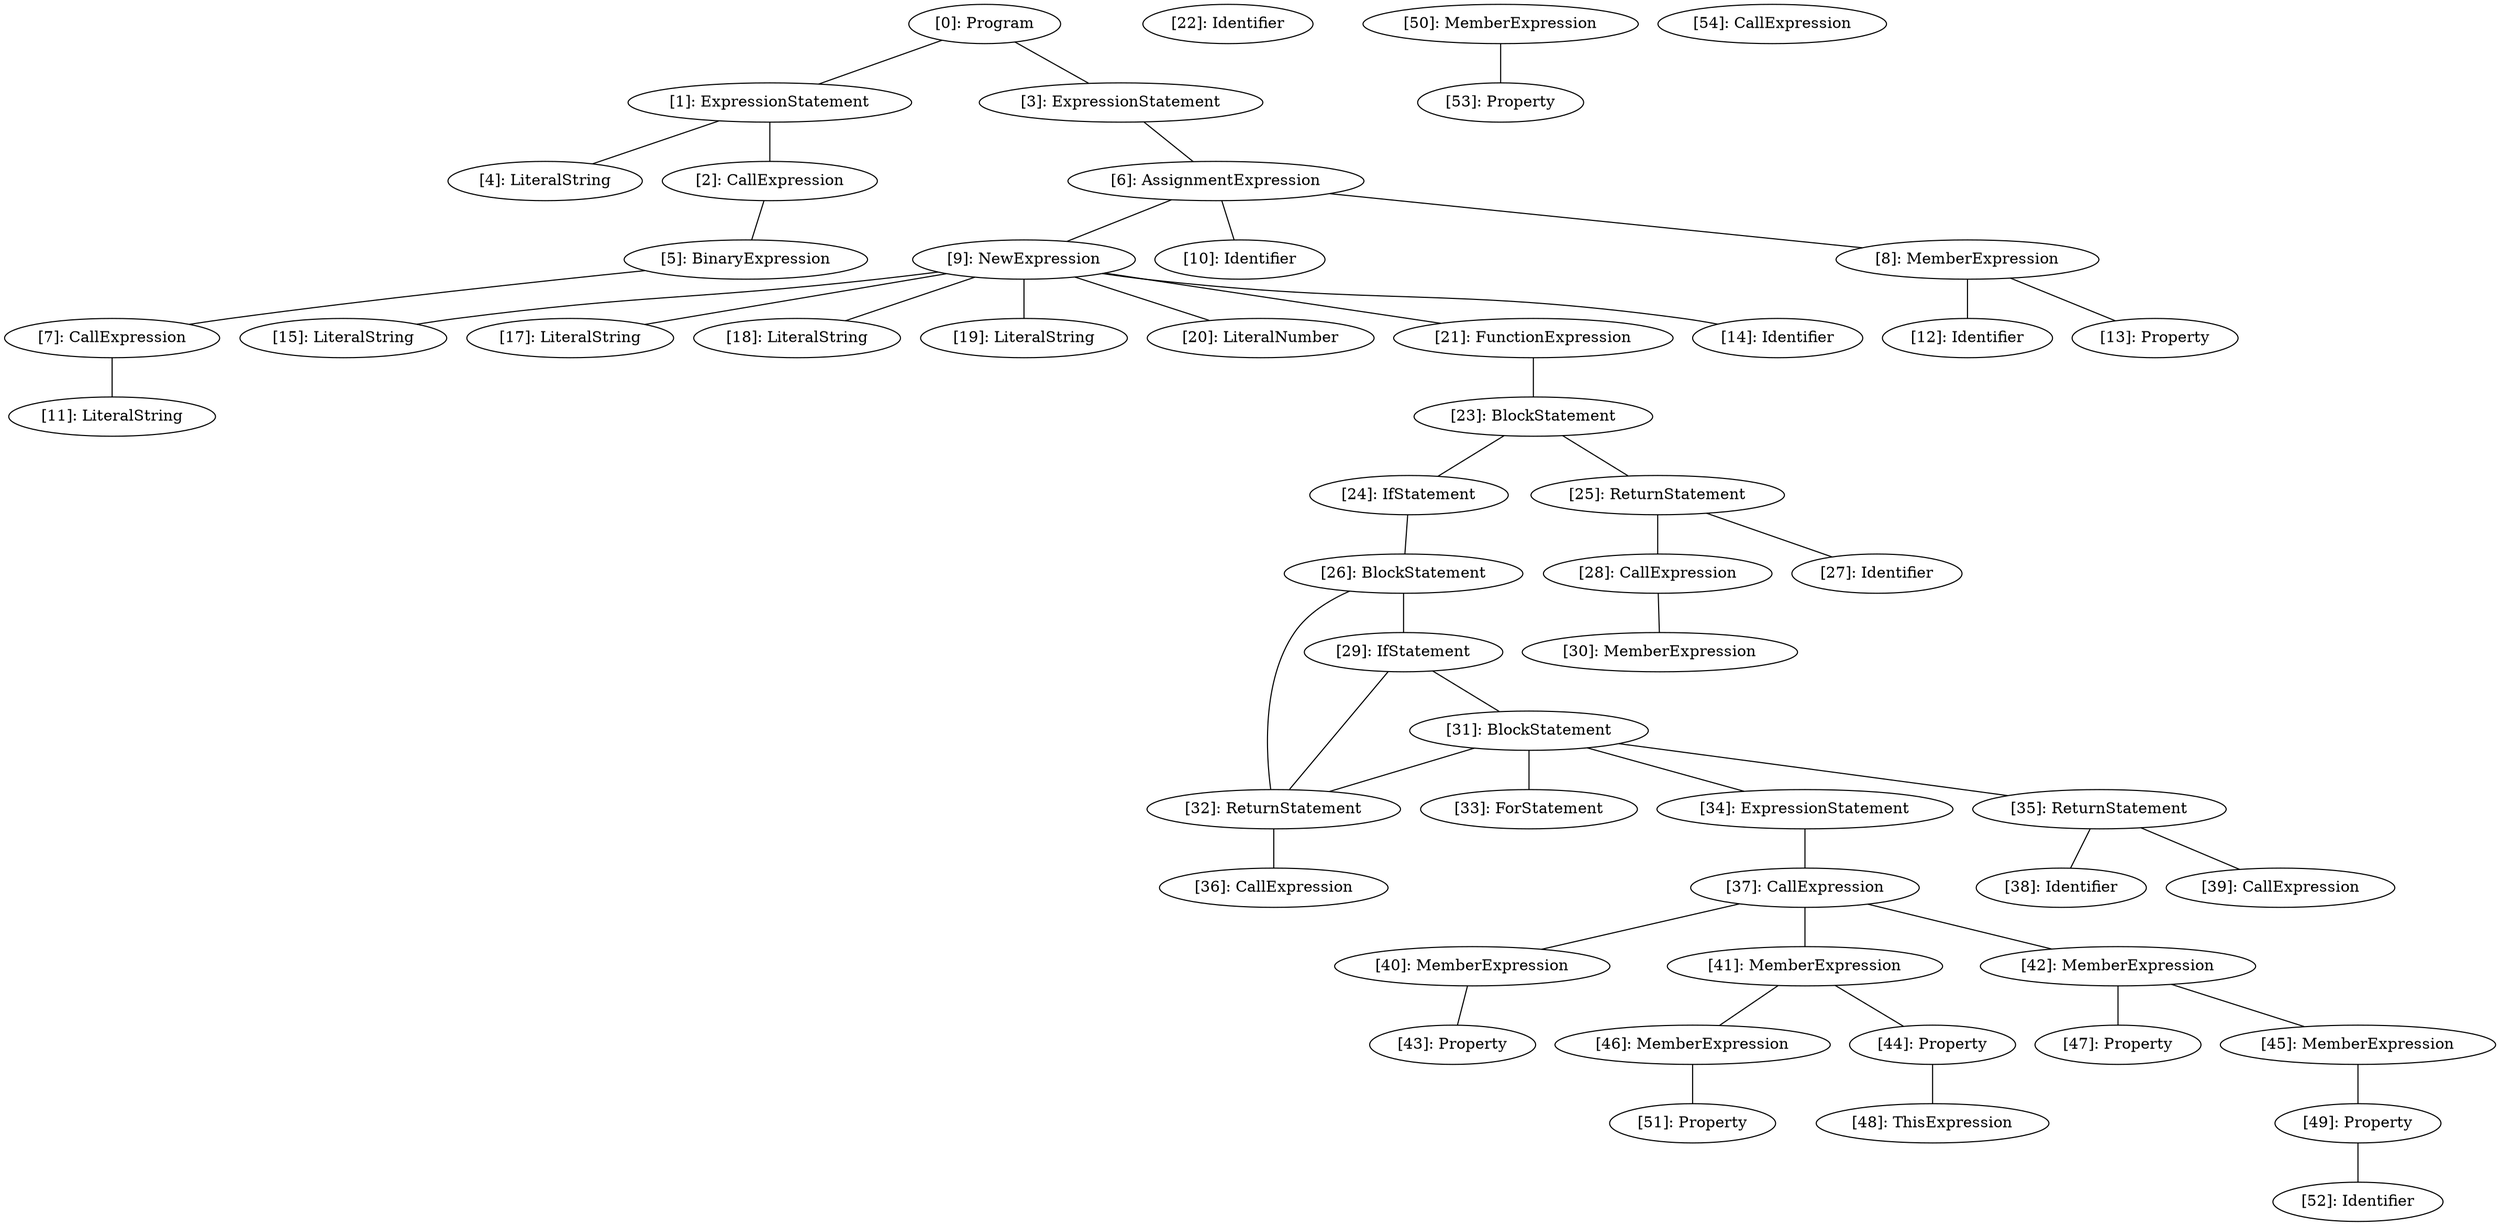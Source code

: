 // Result
graph {
	0 [label="[0]: Program"]
	1 [label="[1]: ExpressionStatement"]
	2 [label="[2]: CallExpression"]
	3 [label="[3]: ExpressionStatement"]
	4 [label="[4]: LiteralString"]
	5 [label="[5]: BinaryExpression"]
	6 [label="[6]: AssignmentExpression"]
	7 [label="[7]: CallExpression"]
	8 [label="[8]: MemberExpression"]
	9 [label="[9]: NewExpression"]
	10 [label="[10]: Identifier"]
	11 [label="[11]: LiteralString"]
	12 [label="[12]: Identifier"]
	13 [label="[13]: Property"]
	14 [label="[14]: Identifier"]
	15 [label="[15]: LiteralString"]
	17 [label="[17]: LiteralString"]
	18 [label="[18]: LiteralString"]
	19 [label="[19]: LiteralString"]
	20 [label="[20]: LiteralNumber"]
	21 [label="[21]: FunctionExpression"]
	22 [label="[22]: Identifier"]
	23 [label="[23]: BlockStatement"]
	24 [label="[24]: IfStatement"]
	25 [label="[25]: ReturnStatement"]
	26 [label="[26]: BlockStatement"]
	27 [label="[27]: Identifier"]
	28 [label="[28]: CallExpression"]
	29 [label="[29]: IfStatement"]
	30 [label="[30]: MemberExpression"]
	31 [label="[31]: BlockStatement"]
	32 [label="[32]: ReturnStatement"]
	33 [label="[33]: ForStatement"]
	34 [label="[34]: ExpressionStatement"]
	35 [label="[35]: ReturnStatement"]
	36 [label="[36]: CallExpression"]
	37 [label="[37]: CallExpression"]
	38 [label="[38]: Identifier"]
	39 [label="[39]: CallExpression"]
	40 [label="[40]: MemberExpression"]
	41 [label="[41]: MemberExpression"]
	42 [label="[42]: MemberExpression"]
	43 [label="[43]: Property"]
	44 [label="[44]: Property"]
	45 [label="[45]: MemberExpression"]
	46 [label="[46]: MemberExpression"]
	47 [label="[47]: Property"]
	48 [label="[48]: ThisExpression"]
	49 [label="[49]: Property"]
	50 [label="[50]: MemberExpression"]
	51 [label="[51]: Property"]
	52 [label="[52]: Identifier"]
	53 [label="[53]: Property"]
	54 [label="[54]: CallExpression"]
	0 -- 1
	0 -- 3
	1 -- 2
	1 -- 4
	2 -- 5
	3 -- 6
	5 -- 7
	6 -- 8
	6 -- 9
	6 -- 10
	7 -- 11
	8 -- 12
	8 -- 13
	9 -- 14
	9 -- 15
	9 -- 17
	9 -- 18
	9 -- 19
	9 -- 20
	9 -- 21
	21 -- 23
	23 -- 24
	23 -- 25
	24 -- 26
	25 -- 27
	25 -- 28
	26 -- 29
	26 -- 32
	28 -- 30
	29 -- 31
	29 -- 32
	31 -- 32
	31 -- 33
	31 -- 34
	31 -- 35
	32 -- 36
	34 -- 37
	35 -- 38
	35 -- 39
	37 -- 40
	37 -- 41
	37 -- 42
	40 -- 43
	41 -- 44
	41 -- 46
	42 -- 45
	42 -- 47
	44 -- 48
	45 -- 49
	46 -- 51
	49 -- 52
	50 -- 53
}
